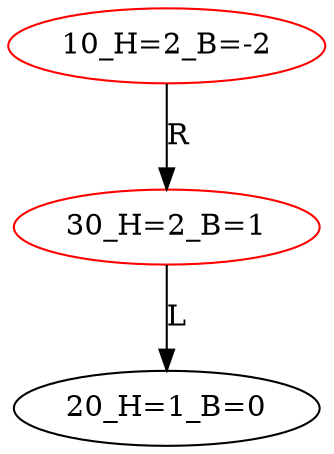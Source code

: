 digraph BiTreeBiTreeInsert {
"10_H=2_B=-2" -> {"30_H=2_B=1"} [label="R"]
"30_H=2_B=1" -> {"20_H=1_B=0"} [label="L"]
"10_H=2_B=-2" [color=red]
"30_H=2_B=1" [color=red]
"20_H=1_B=0"
}
